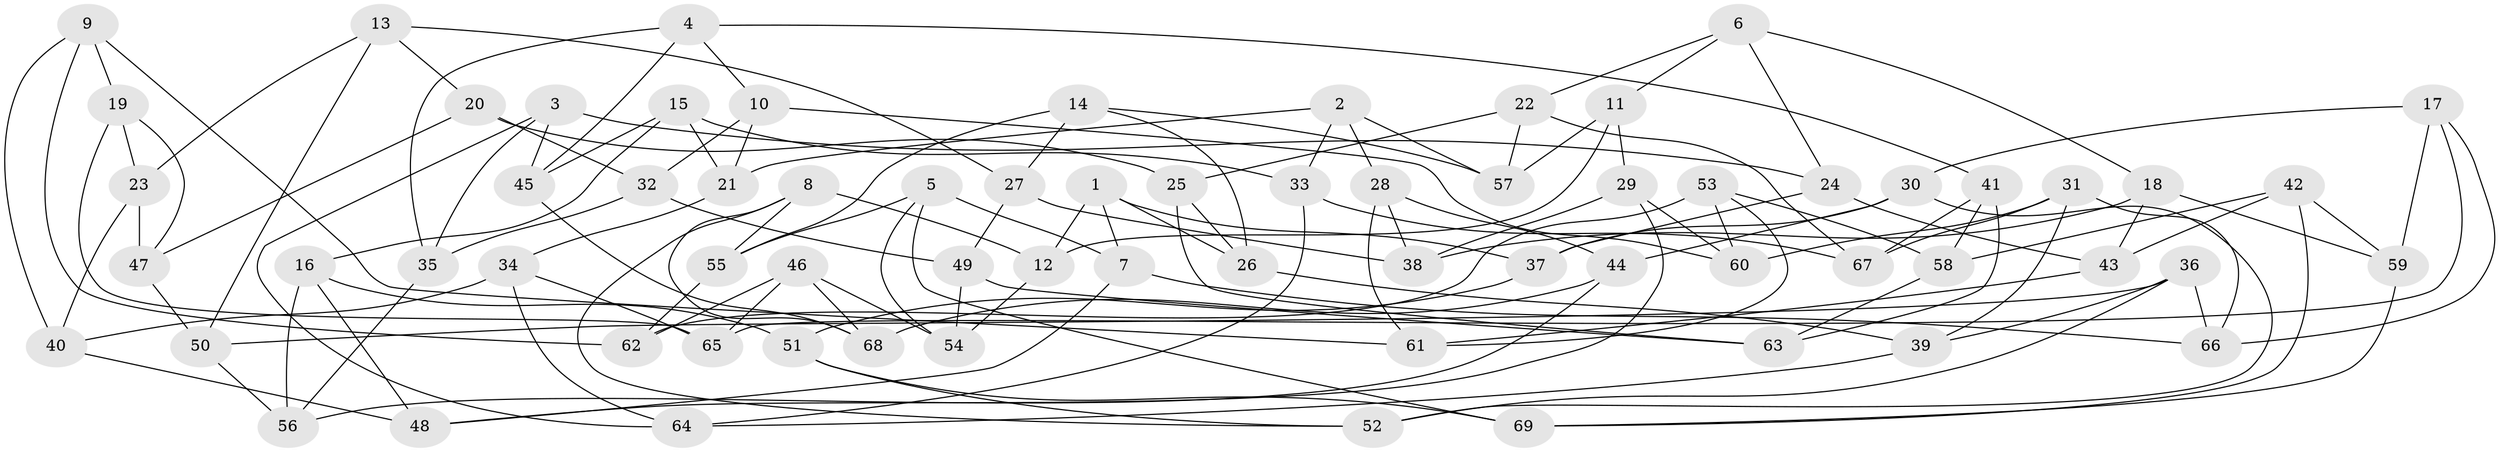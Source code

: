 // Generated by graph-tools (version 1.1) at 2025/57/03/09/25 04:57:12]
// undirected, 69 vertices, 138 edges
graph export_dot {
graph [start="1"]
  node [color=gray90,style=filled];
  1;
  2;
  3;
  4;
  5;
  6;
  7;
  8;
  9;
  10;
  11;
  12;
  13;
  14;
  15;
  16;
  17;
  18;
  19;
  20;
  21;
  22;
  23;
  24;
  25;
  26;
  27;
  28;
  29;
  30;
  31;
  32;
  33;
  34;
  35;
  36;
  37;
  38;
  39;
  40;
  41;
  42;
  43;
  44;
  45;
  46;
  47;
  48;
  49;
  50;
  51;
  52;
  53;
  54;
  55;
  56;
  57;
  58;
  59;
  60;
  61;
  62;
  63;
  64;
  65;
  66;
  67;
  68;
  69;
  1 -- 7;
  1 -- 37;
  1 -- 12;
  1 -- 26;
  2 -- 28;
  2 -- 33;
  2 -- 21;
  2 -- 57;
  3 -- 45;
  3 -- 24;
  3 -- 64;
  3 -- 35;
  4 -- 10;
  4 -- 41;
  4 -- 45;
  4 -- 35;
  5 -- 55;
  5 -- 7;
  5 -- 69;
  5 -- 54;
  6 -- 22;
  6 -- 24;
  6 -- 18;
  6 -- 11;
  7 -- 48;
  7 -- 66;
  8 -- 52;
  8 -- 55;
  8 -- 68;
  8 -- 12;
  9 -- 61;
  9 -- 40;
  9 -- 19;
  9 -- 62;
  10 -- 21;
  10 -- 60;
  10 -- 32;
  11 -- 29;
  11 -- 57;
  11 -- 12;
  12 -- 54;
  13 -- 20;
  13 -- 23;
  13 -- 27;
  13 -- 50;
  14 -- 55;
  14 -- 26;
  14 -- 27;
  14 -- 57;
  15 -- 33;
  15 -- 16;
  15 -- 45;
  15 -- 21;
  16 -- 48;
  16 -- 56;
  16 -- 51;
  17 -- 59;
  17 -- 66;
  17 -- 65;
  17 -- 30;
  18 -- 59;
  18 -- 38;
  18 -- 43;
  19 -- 65;
  19 -- 47;
  19 -- 23;
  20 -- 47;
  20 -- 25;
  20 -- 32;
  21 -- 34;
  22 -- 67;
  22 -- 25;
  22 -- 57;
  23 -- 47;
  23 -- 40;
  24 -- 37;
  24 -- 43;
  25 -- 26;
  25 -- 63;
  26 -- 39;
  27 -- 38;
  27 -- 49;
  28 -- 61;
  28 -- 38;
  28 -- 44;
  29 -- 38;
  29 -- 48;
  29 -- 60;
  30 -- 44;
  30 -- 37;
  30 -- 52;
  31 -- 60;
  31 -- 67;
  31 -- 39;
  31 -- 66;
  32 -- 35;
  32 -- 49;
  33 -- 64;
  33 -- 67;
  34 -- 40;
  34 -- 65;
  34 -- 64;
  35 -- 56;
  36 -- 66;
  36 -- 39;
  36 -- 52;
  36 -- 50;
  37 -- 51;
  39 -- 64;
  40 -- 48;
  41 -- 58;
  41 -- 67;
  41 -- 63;
  42 -- 59;
  42 -- 58;
  42 -- 69;
  42 -- 43;
  43 -- 61;
  44 -- 56;
  44 -- 68;
  45 -- 68;
  46 -- 54;
  46 -- 68;
  46 -- 65;
  46 -- 62;
  47 -- 50;
  49 -- 63;
  49 -- 54;
  50 -- 56;
  51 -- 69;
  51 -- 52;
  53 -- 58;
  53 -- 61;
  53 -- 62;
  53 -- 60;
  55 -- 62;
  58 -- 63;
  59 -- 69;
}
